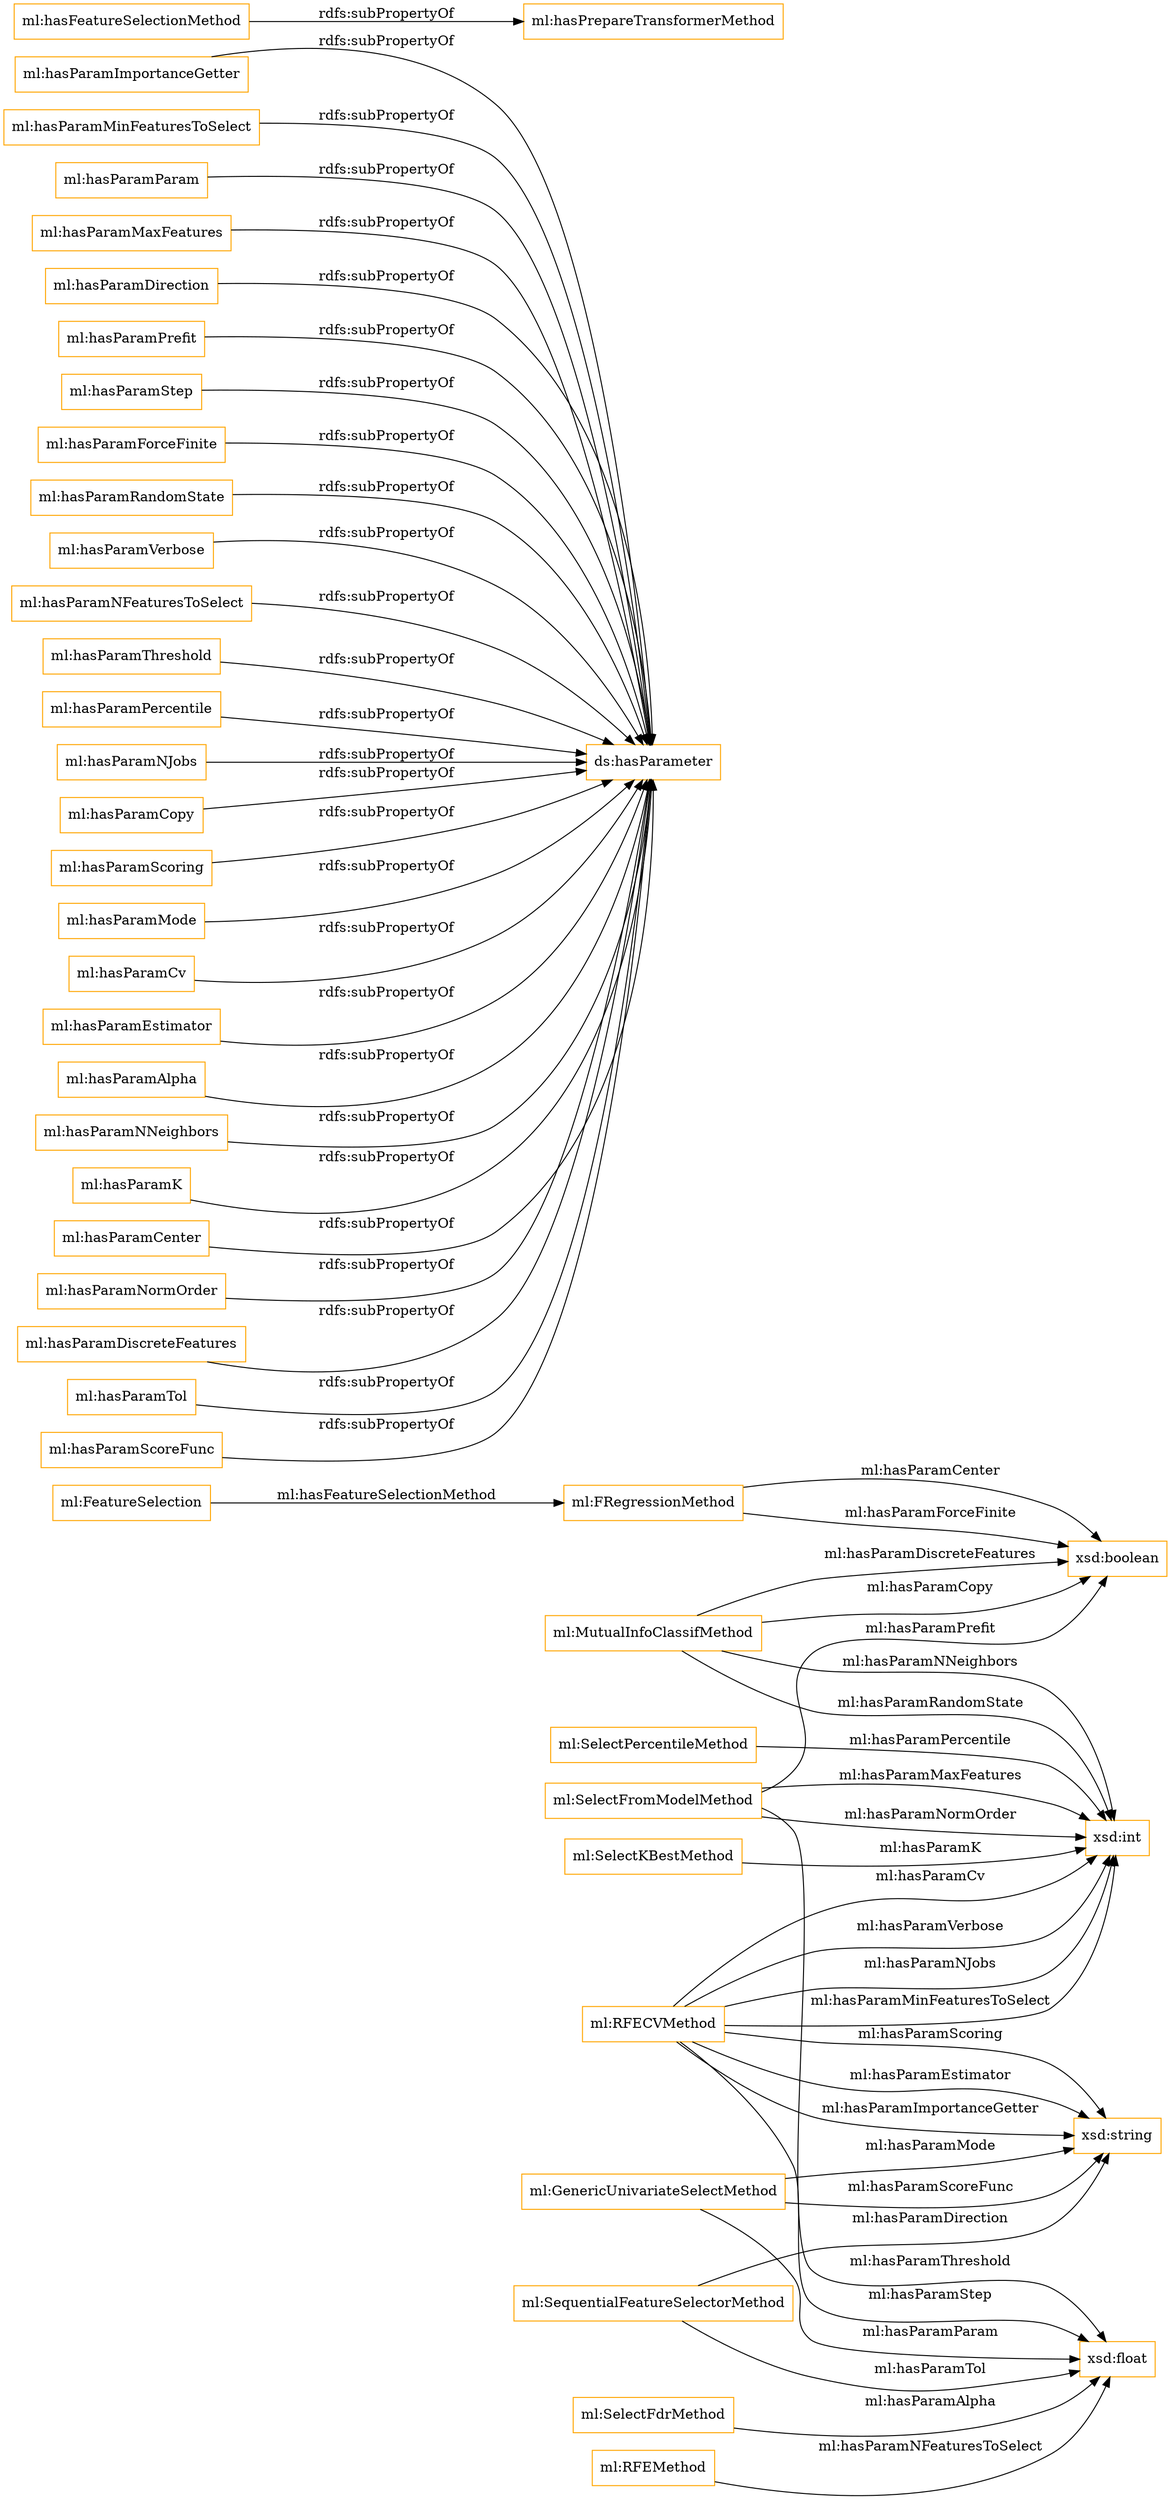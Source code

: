 digraph ar2dtool_diagram { 
rankdir=LR;
size="1501"
node [shape = rectangle, color="orange"]; "ml:RFEMethod" "ml:SelectFromModelMethod" "ml:SelectPercentileMethod" "ml:GenericUnivariateSelectMethod" "ml:SelectFdrMethod" "ml:SelectKBestMethod" "ml:SequentialFeatureSelectorMethod" "ml:RFECVMethod" "ml:MutualInfoClassifMethod" "ml:FRegressionMethod" ; /*classes style*/
	"ml:hasParamImportanceGetter" -> "ds:hasParameter" [ label = "rdfs:subPropertyOf" ];
	"ml:hasParamMinFeaturesToSelect" -> "ds:hasParameter" [ label = "rdfs:subPropertyOf" ];
	"ml:hasParamParam" -> "ds:hasParameter" [ label = "rdfs:subPropertyOf" ];
	"ml:hasParamMaxFeatures" -> "ds:hasParameter" [ label = "rdfs:subPropertyOf" ];
	"ml:hasParamDirection" -> "ds:hasParameter" [ label = "rdfs:subPropertyOf" ];
	"ml:hasParamPrefit" -> "ds:hasParameter" [ label = "rdfs:subPropertyOf" ];
	"ml:hasParamStep" -> "ds:hasParameter" [ label = "rdfs:subPropertyOf" ];
	"ml:hasParamForceFinite" -> "ds:hasParameter" [ label = "rdfs:subPropertyOf" ];
	"ml:hasParamRandomState" -> "ds:hasParameter" [ label = "rdfs:subPropertyOf" ];
	"ml:hasParamVerbose" -> "ds:hasParameter" [ label = "rdfs:subPropertyOf" ];
	"ml:hasFeatureSelectionMethod" -> "ml:hasPrepareTransformerMethod" [ label = "rdfs:subPropertyOf" ];
	"ml:hasParamNFeaturesToSelect" -> "ds:hasParameter" [ label = "rdfs:subPropertyOf" ];
	"ml:hasParamThreshold" -> "ds:hasParameter" [ label = "rdfs:subPropertyOf" ];
	"ml:hasParamPercentile" -> "ds:hasParameter" [ label = "rdfs:subPropertyOf" ];
	"ml:hasParamNJobs" -> "ds:hasParameter" [ label = "rdfs:subPropertyOf" ];
	"ml:hasParamCopy" -> "ds:hasParameter" [ label = "rdfs:subPropertyOf" ];
	"ml:hasParamScoring" -> "ds:hasParameter" [ label = "rdfs:subPropertyOf" ];
	"ml:hasParamMode" -> "ds:hasParameter" [ label = "rdfs:subPropertyOf" ];
	"ml:hasParamCv" -> "ds:hasParameter" [ label = "rdfs:subPropertyOf" ];
	"ml:hasParamEstimator" -> "ds:hasParameter" [ label = "rdfs:subPropertyOf" ];
	"ml:hasParamAlpha" -> "ds:hasParameter" [ label = "rdfs:subPropertyOf" ];
	"ml:hasParamNNeighbors" -> "ds:hasParameter" [ label = "rdfs:subPropertyOf" ];
	"ml:hasParamK" -> "ds:hasParameter" [ label = "rdfs:subPropertyOf" ];
	"ml:hasParamCenter" -> "ds:hasParameter" [ label = "rdfs:subPropertyOf" ];
	"ml:hasParamNormOrder" -> "ds:hasParameter" [ label = "rdfs:subPropertyOf" ];
	"ml:hasParamDiscreteFeatures" -> "ds:hasParameter" [ label = "rdfs:subPropertyOf" ];
	"ml:hasParamTol" -> "ds:hasParameter" [ label = "rdfs:subPropertyOf" ];
	"ml:hasParamScoreFunc" -> "ds:hasParameter" [ label = "rdfs:subPropertyOf" ];
	"ml:SequentialFeatureSelectorMethod" -> "xsd:float" [ label = "ml:hasParamTol" ];
	"ml:SelectFromModelMethod" -> "xsd:boolean" [ label = "ml:hasParamPrefit" ];
	"ml:GenericUnivariateSelectMethod" -> "xsd:float" [ label = "ml:hasParamParam" ];
	"ml:GenericUnivariateSelectMethod" -> "xsd:string" [ label = "ml:hasParamMode" ];
	"ml:RFECVMethod" -> "xsd:string" [ label = "ml:hasParamImportanceGetter" ];
	"ml:SelectPercentileMethod" -> "xsd:int" [ label = "ml:hasParamPercentile" ];
	"ml:RFEMethod" -> "xsd:float" [ label = "ml:hasParamNFeaturesToSelect" ];
	"ml:SelectFdrMethod" -> "xsd:float" [ label = "ml:hasParamAlpha" ];
	"ml:RFECVMethod" -> "xsd:int" [ label = "ml:hasParamCv" ];
	"ml:RFECVMethod" -> "xsd:string" [ label = "ml:hasParamScoring" ];
	"ml:SequentialFeatureSelectorMethod" -> "xsd:string" [ label = "ml:hasParamDirection" ];
	"ml:MutualInfoClassifMethod" -> "xsd:boolean" [ label = "ml:hasParamCopy" ];
	"ml:MutualInfoClassifMethod" -> "xsd:int" [ label = "ml:hasParamNNeighbors" ];
	"ml:RFECVMethod" -> "xsd:int" [ label = "ml:hasParamVerbose" ];
	"ml:MutualInfoClassifMethod" -> "xsd:int" [ label = "ml:hasParamRandomState" ];
	"ml:GenericUnivariateSelectMethod" -> "xsd:string" [ label = "ml:hasParamScoreFunc" ];
	"ml:MutualInfoClassifMethod" -> "xsd:boolean" [ label = "ml:hasParamDiscreteFeatures" ];
	"ml:SelectFromModelMethod" -> "xsd:int" [ label = "ml:hasParamMaxFeatures" ];
	"ml:FRegressionMethod" -> "xsd:boolean" [ label = "ml:hasParamForceFinite" ];
	"ml:RFECVMethod" -> "xsd:string" [ label = "ml:hasParamEstimator" ];
	"ml:FRegressionMethod" -> "xsd:boolean" [ label = "ml:hasParamCenter" ];
	"ml:FeatureSelection" -> "ml:FRegressionMethod" [ label = "ml:hasFeatureSelectionMethod" ];
	"ml:RFECVMethod" -> "xsd:float" [ label = "ml:hasParamStep" ];
	"ml:RFECVMethod" -> "xsd:int" [ label = "ml:hasParamNJobs" ];
	"ml:SelectFromModelMethod" -> "xsd:int" [ label = "ml:hasParamNormOrder" ];
	"ml:SelectFromModelMethod" -> "xsd:float" [ label = "ml:hasParamThreshold" ];
	"ml:SelectKBestMethod" -> "xsd:int" [ label = "ml:hasParamK" ];
	"ml:RFECVMethod" -> "xsd:int" [ label = "ml:hasParamMinFeaturesToSelect" ];

}
